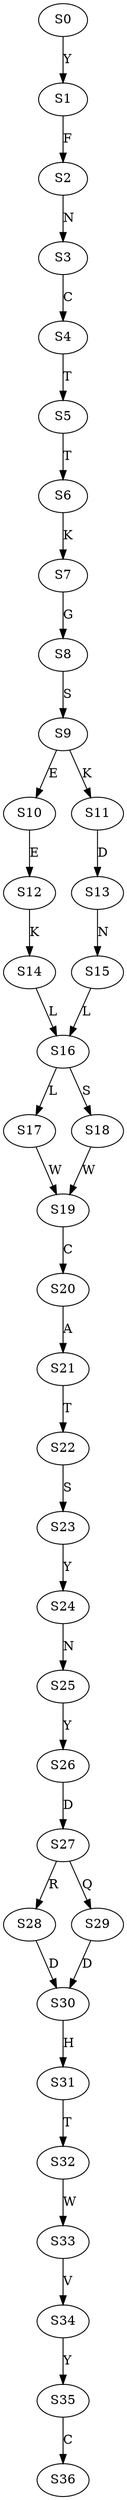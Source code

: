 strict digraph  {
	S0 -> S1 [ label = Y ];
	S1 -> S2 [ label = F ];
	S2 -> S3 [ label = N ];
	S3 -> S4 [ label = C ];
	S4 -> S5 [ label = T ];
	S5 -> S6 [ label = T ];
	S6 -> S7 [ label = K ];
	S7 -> S8 [ label = G ];
	S8 -> S9 [ label = S ];
	S9 -> S10 [ label = E ];
	S9 -> S11 [ label = K ];
	S10 -> S12 [ label = E ];
	S11 -> S13 [ label = D ];
	S12 -> S14 [ label = K ];
	S13 -> S15 [ label = N ];
	S14 -> S16 [ label = L ];
	S15 -> S16 [ label = L ];
	S16 -> S17 [ label = L ];
	S16 -> S18 [ label = S ];
	S17 -> S19 [ label = W ];
	S18 -> S19 [ label = W ];
	S19 -> S20 [ label = C ];
	S20 -> S21 [ label = A ];
	S21 -> S22 [ label = T ];
	S22 -> S23 [ label = S ];
	S23 -> S24 [ label = Y ];
	S24 -> S25 [ label = N ];
	S25 -> S26 [ label = Y ];
	S26 -> S27 [ label = D ];
	S27 -> S28 [ label = R ];
	S27 -> S29 [ label = Q ];
	S28 -> S30 [ label = D ];
	S29 -> S30 [ label = D ];
	S30 -> S31 [ label = H ];
	S31 -> S32 [ label = T ];
	S32 -> S33 [ label = W ];
	S33 -> S34 [ label = V ];
	S34 -> S35 [ label = Y ];
	S35 -> S36 [ label = C ];
}

